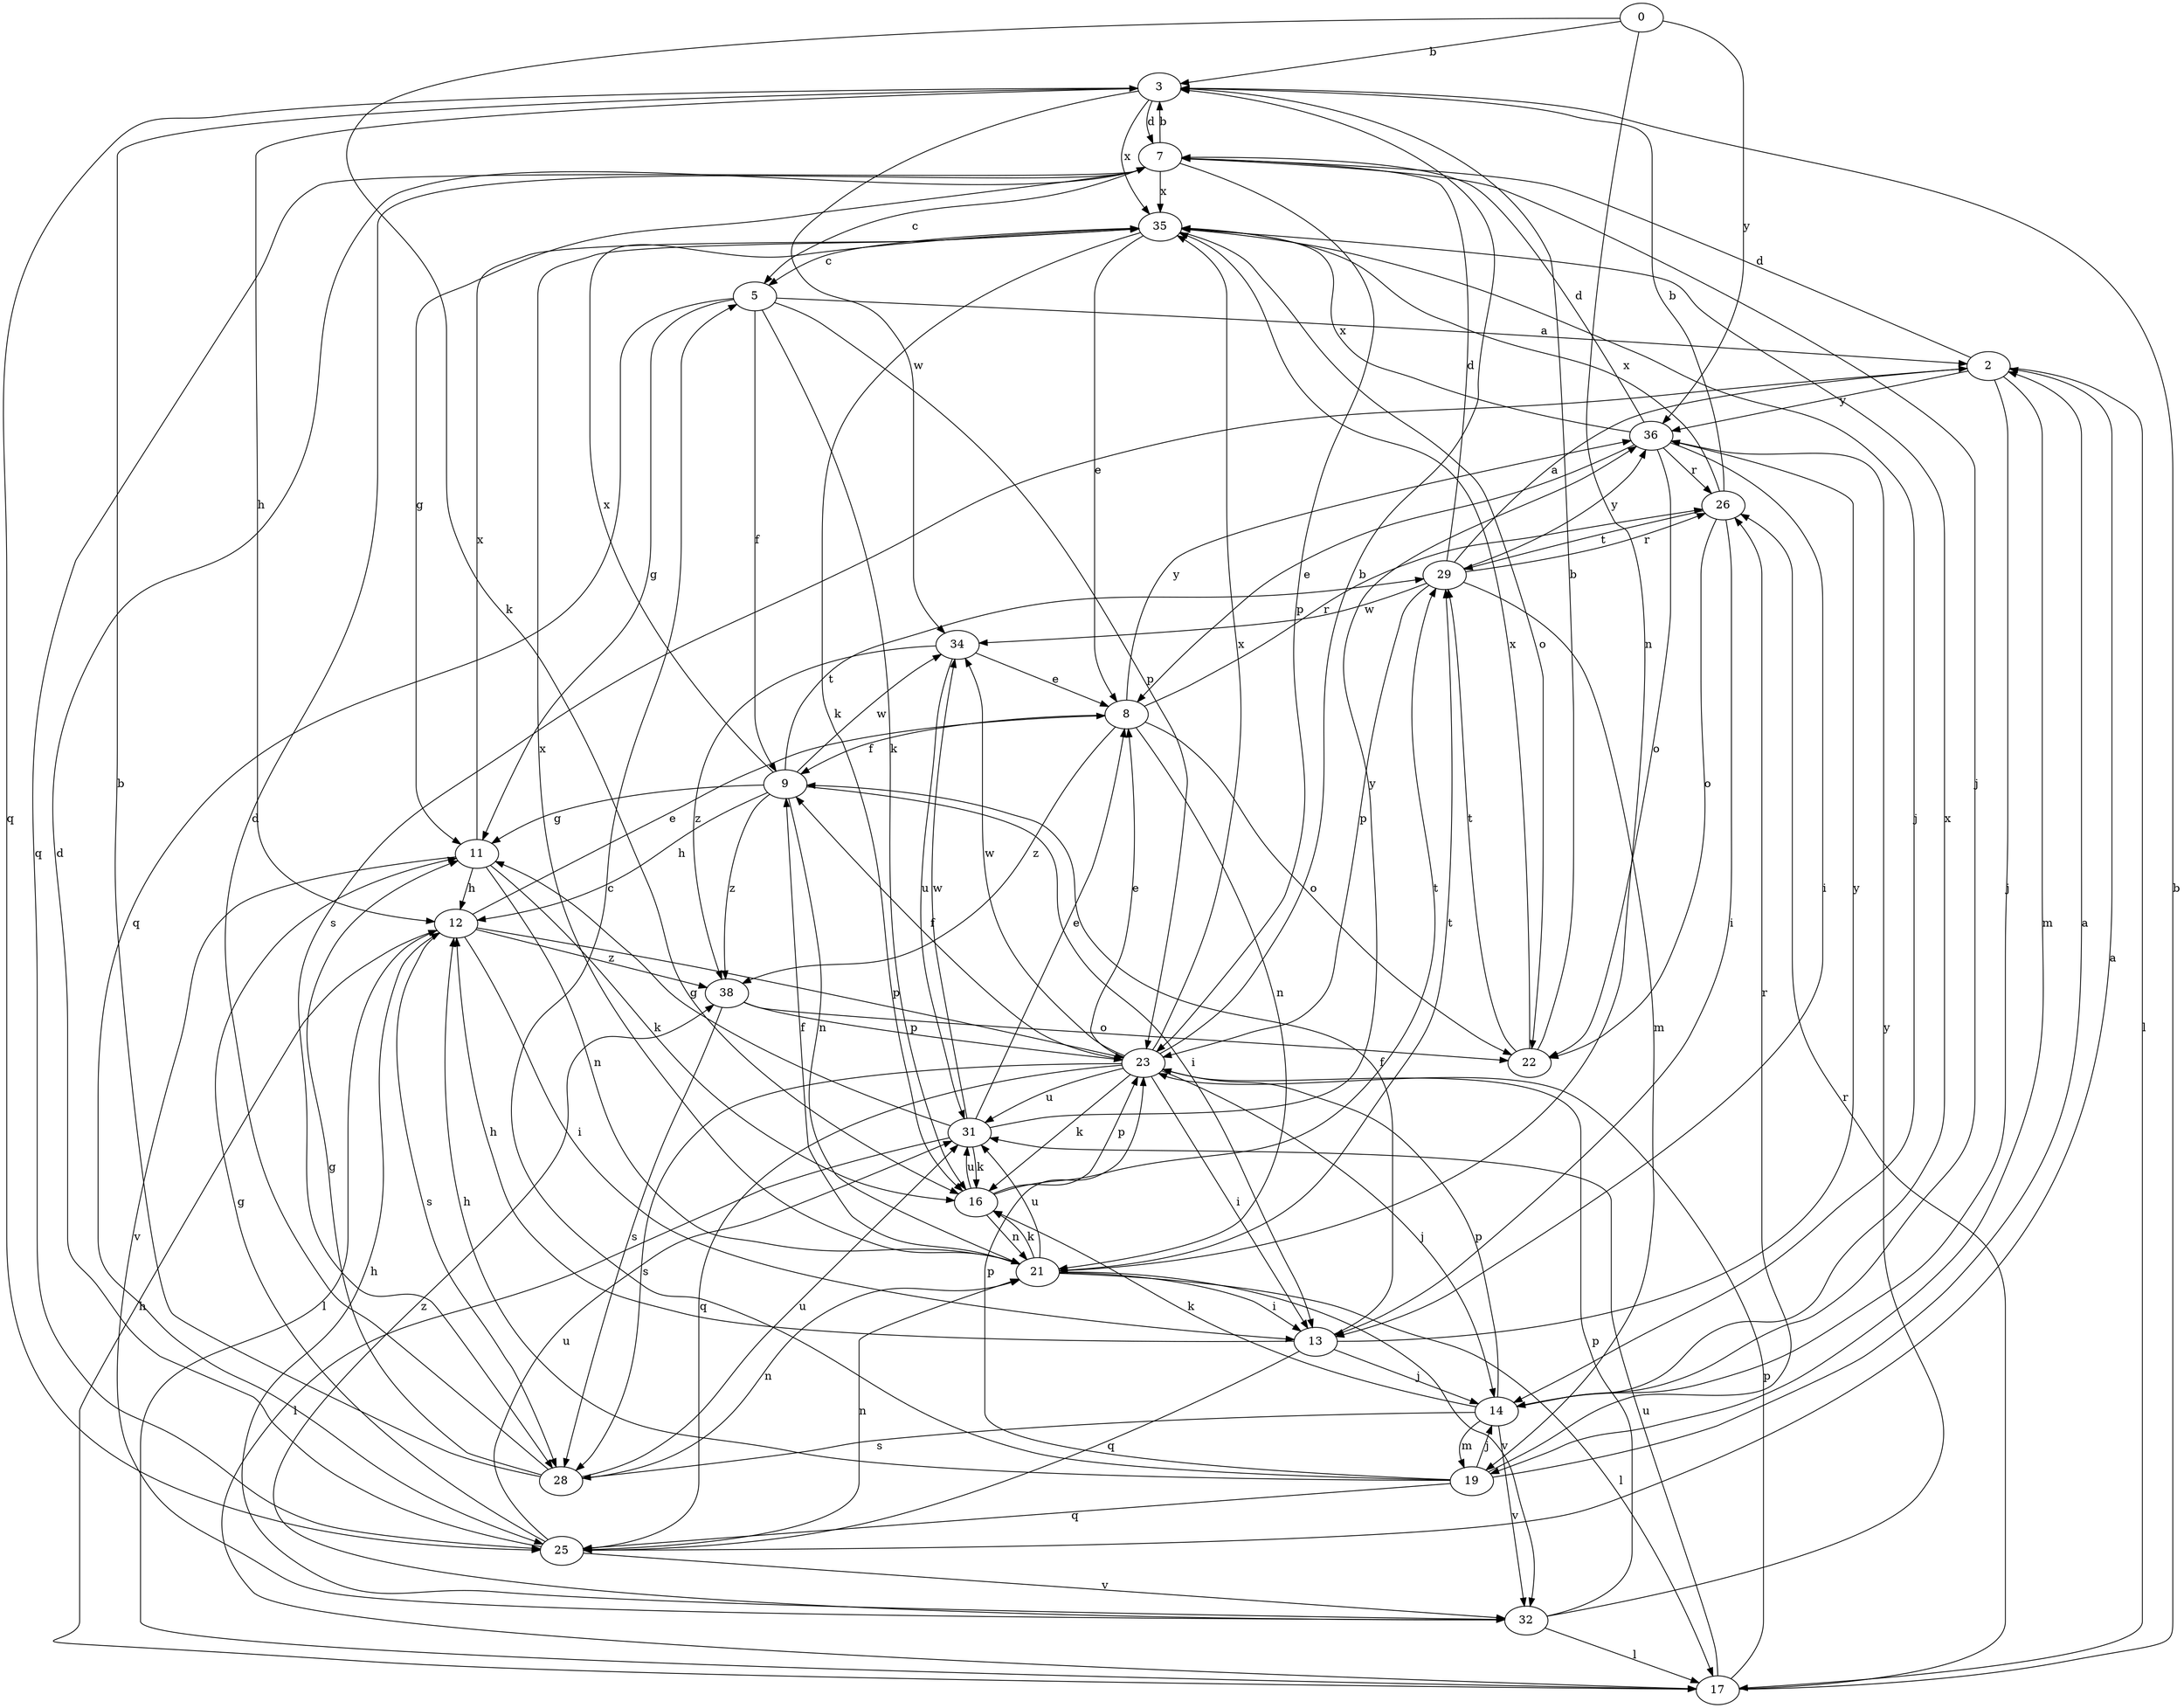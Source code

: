 strict digraph  {
0;
2;
3;
5;
7;
8;
9;
11;
12;
13;
14;
16;
17;
19;
21;
22;
23;
25;
26;
28;
29;
31;
32;
34;
35;
36;
38;
0 -> 3  [label=b];
0 -> 16  [label=k];
0 -> 21  [label=n];
0 -> 36  [label=y];
2 -> 7  [label=d];
2 -> 14  [label=j];
2 -> 17  [label=l];
2 -> 19  [label=m];
2 -> 28  [label=s];
2 -> 36  [label=y];
3 -> 7  [label=d];
3 -> 12  [label=h];
3 -> 25  [label=q];
3 -> 34  [label=w];
3 -> 35  [label=x];
5 -> 2  [label=a];
5 -> 9  [label=f];
5 -> 11  [label=g];
5 -> 16  [label=k];
5 -> 23  [label=p];
5 -> 25  [label=q];
7 -> 3  [label=b];
7 -> 5  [label=c];
7 -> 11  [label=g];
7 -> 14  [label=j];
7 -> 23  [label=p];
7 -> 25  [label=q];
7 -> 35  [label=x];
8 -> 9  [label=f];
8 -> 21  [label=n];
8 -> 22  [label=o];
8 -> 26  [label=r];
8 -> 36  [label=y];
8 -> 38  [label=z];
9 -> 11  [label=g];
9 -> 12  [label=h];
9 -> 13  [label=i];
9 -> 21  [label=n];
9 -> 29  [label=t];
9 -> 34  [label=w];
9 -> 35  [label=x];
9 -> 38  [label=z];
11 -> 12  [label=h];
11 -> 16  [label=k];
11 -> 21  [label=n];
11 -> 32  [label=v];
11 -> 35  [label=x];
12 -> 8  [label=e];
12 -> 13  [label=i];
12 -> 17  [label=l];
12 -> 23  [label=p];
12 -> 28  [label=s];
12 -> 38  [label=z];
13 -> 9  [label=f];
13 -> 12  [label=h];
13 -> 14  [label=j];
13 -> 25  [label=q];
13 -> 36  [label=y];
14 -> 16  [label=k];
14 -> 19  [label=m];
14 -> 23  [label=p];
14 -> 28  [label=s];
14 -> 32  [label=v];
14 -> 35  [label=x];
16 -> 21  [label=n];
16 -> 23  [label=p];
16 -> 29  [label=t];
16 -> 31  [label=u];
17 -> 3  [label=b];
17 -> 12  [label=h];
17 -> 23  [label=p];
17 -> 26  [label=r];
17 -> 31  [label=u];
19 -> 2  [label=a];
19 -> 5  [label=c];
19 -> 12  [label=h];
19 -> 14  [label=j];
19 -> 23  [label=p];
19 -> 25  [label=q];
19 -> 26  [label=r];
21 -> 9  [label=f];
21 -> 13  [label=i];
21 -> 16  [label=k];
21 -> 17  [label=l];
21 -> 29  [label=t];
21 -> 31  [label=u];
21 -> 32  [label=v];
21 -> 35  [label=x];
22 -> 3  [label=b];
22 -> 29  [label=t];
22 -> 35  [label=x];
23 -> 3  [label=b];
23 -> 8  [label=e];
23 -> 9  [label=f];
23 -> 13  [label=i];
23 -> 14  [label=j];
23 -> 16  [label=k];
23 -> 25  [label=q];
23 -> 28  [label=s];
23 -> 31  [label=u];
23 -> 34  [label=w];
23 -> 35  [label=x];
25 -> 2  [label=a];
25 -> 7  [label=d];
25 -> 11  [label=g];
25 -> 21  [label=n];
25 -> 31  [label=u];
25 -> 32  [label=v];
26 -> 3  [label=b];
26 -> 13  [label=i];
26 -> 22  [label=o];
26 -> 29  [label=t];
26 -> 35  [label=x];
28 -> 3  [label=b];
28 -> 7  [label=d];
28 -> 11  [label=g];
28 -> 21  [label=n];
28 -> 31  [label=u];
29 -> 2  [label=a];
29 -> 7  [label=d];
29 -> 19  [label=m];
29 -> 23  [label=p];
29 -> 26  [label=r];
29 -> 34  [label=w];
29 -> 36  [label=y];
31 -> 8  [label=e];
31 -> 11  [label=g];
31 -> 16  [label=k];
31 -> 17  [label=l];
31 -> 34  [label=w];
31 -> 36  [label=y];
32 -> 12  [label=h];
32 -> 17  [label=l];
32 -> 23  [label=p];
32 -> 36  [label=y];
32 -> 38  [label=z];
34 -> 8  [label=e];
34 -> 31  [label=u];
34 -> 38  [label=z];
35 -> 5  [label=c];
35 -> 8  [label=e];
35 -> 14  [label=j];
35 -> 16  [label=k];
35 -> 22  [label=o];
36 -> 7  [label=d];
36 -> 8  [label=e];
36 -> 13  [label=i];
36 -> 22  [label=o];
36 -> 26  [label=r];
36 -> 35  [label=x];
38 -> 22  [label=o];
38 -> 23  [label=p];
38 -> 28  [label=s];
}
